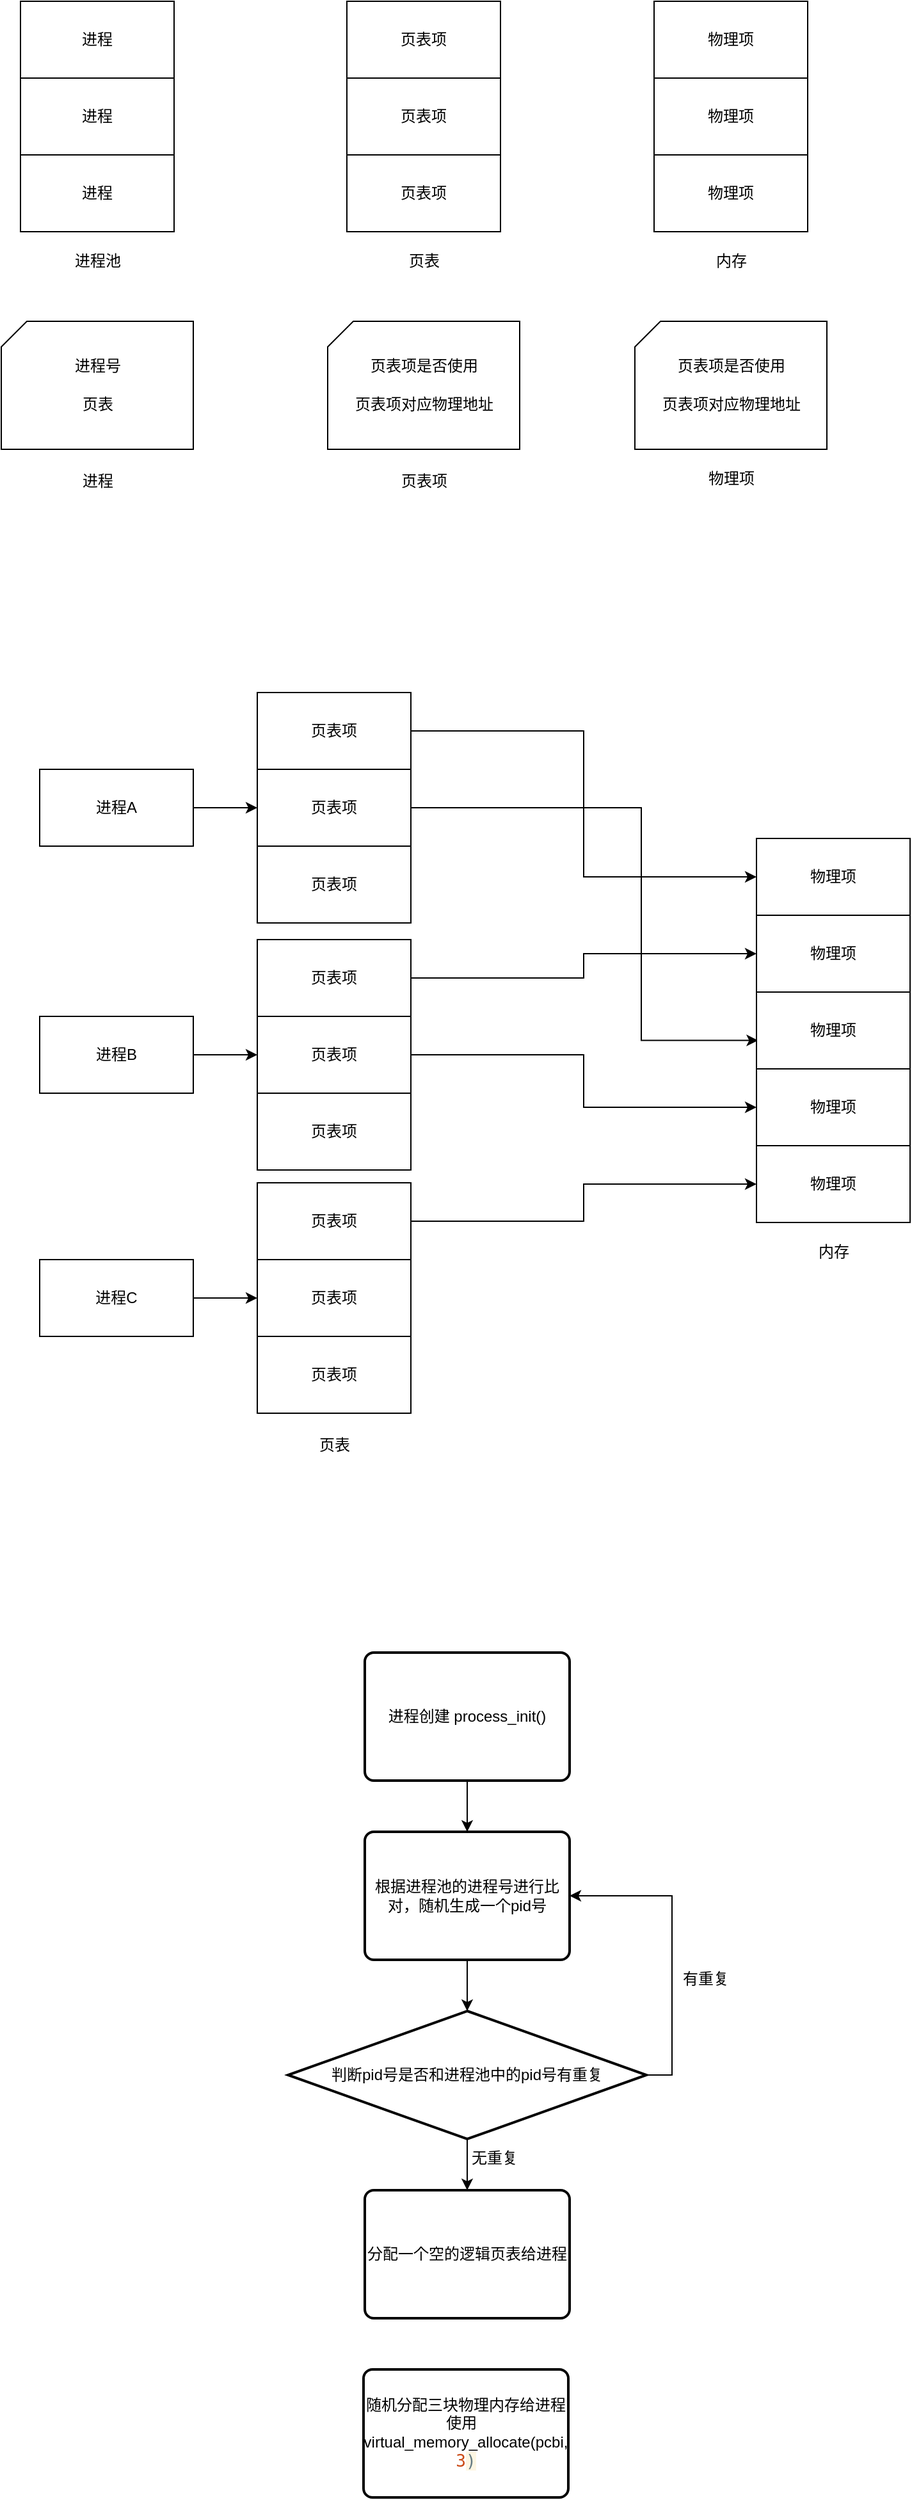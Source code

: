 <mxfile version="21.3.8" type="github">
  <diagram name="第 1 页" id="-mfvTthw-SUDOjtEu3mz">
    <mxGraphModel dx="1482" dy="851" grid="1" gridSize="10" guides="1" tooltips="1" connect="1" arrows="1" fold="1" page="1" pageScale="1" pageWidth="827" pageHeight="1169" math="0" shadow="0">
      <root>
        <mxCell id="0" />
        <mxCell id="1" parent="0" />
        <mxCell id="idszwqQ4nI7IREMOGc7D-8" style="edgeStyle=orthogonalEdgeStyle;rounded=0;orthogonalLoop=1;jettySize=auto;html=1;exitX=0.5;exitY=1;exitDx=0;exitDy=0;entryX=0.5;entryY=0;entryDx=0;entryDy=0;" edge="1" parent="1" source="PntOGYXPpVTHospnAs3C-1" target="PntOGYXPpVTHospnAs3C-64">
          <mxGeometry relative="1" as="geometry" />
        </mxCell>
        <mxCell id="PntOGYXPpVTHospnAs3C-1" value="进程创建 process_init()" style="rounded=1;whiteSpace=wrap;html=1;absoluteArcSize=1;arcSize=14;strokeWidth=2;" parent="1" vertex="1">
          <mxGeometry x="334" y="1360" width="160" height="100" as="geometry" />
        </mxCell>
        <mxCell id="PntOGYXPpVTHospnAs3C-3" value="" style="verticalLabelPosition=bottom;verticalAlign=top;html=1;shape=card;whiteSpace=wrap;size=20;arcSize=12;" parent="1" vertex="1">
          <mxGeometry x="50" y="320" width="150" height="100" as="geometry" />
        </mxCell>
        <mxCell id="PntOGYXPpVTHospnAs3C-4" value="进程" style="text;html=1;align=center;verticalAlign=middle;resizable=0;points=[];autosize=1;strokeColor=none;fillColor=none;" parent="1" vertex="1">
          <mxGeometry x="100" y="430" width="50" height="30" as="geometry" />
        </mxCell>
        <mxCell id="PntOGYXPpVTHospnAs3C-5" value="进程号" style="text;html=1;align=center;verticalAlign=middle;resizable=0;points=[];autosize=1;strokeColor=none;fillColor=none;" parent="1" vertex="1">
          <mxGeometry x="95" y="340" width="60" height="30" as="geometry" />
        </mxCell>
        <mxCell id="PntOGYXPpVTHospnAs3C-6" value="页表" style="text;html=1;align=center;verticalAlign=middle;resizable=0;points=[];autosize=1;strokeColor=none;fillColor=none;" parent="1" vertex="1">
          <mxGeometry x="100" y="370" width="50" height="30" as="geometry" />
        </mxCell>
        <mxCell id="PntOGYXPpVTHospnAs3C-8" value="" style="verticalLabelPosition=bottom;verticalAlign=top;html=1;shape=card;whiteSpace=wrap;size=20;arcSize=12;" parent="1" vertex="1">
          <mxGeometry x="305" y="320" width="150" height="100" as="geometry" />
        </mxCell>
        <mxCell id="PntOGYXPpVTHospnAs3C-9" value="页表项" style="text;html=1;align=center;verticalAlign=middle;resizable=0;points=[];autosize=1;strokeColor=none;fillColor=none;" parent="1" vertex="1">
          <mxGeometry x="350" y="430" width="60" height="30" as="geometry" />
        </mxCell>
        <mxCell id="PntOGYXPpVTHospnAs3C-10" value="页表项是否使用" style="text;html=1;align=center;verticalAlign=middle;resizable=0;points=[];autosize=1;strokeColor=none;fillColor=none;" parent="1" vertex="1">
          <mxGeometry x="325" y="340" width="110" height="30" as="geometry" />
        </mxCell>
        <mxCell id="PntOGYXPpVTHospnAs3C-11" value="页表项对应物理地址" style="text;html=1;align=center;verticalAlign=middle;resizable=0;points=[];autosize=1;strokeColor=none;fillColor=none;" parent="1" vertex="1">
          <mxGeometry x="315" y="370" width="130" height="30" as="geometry" />
        </mxCell>
        <mxCell id="PntOGYXPpVTHospnAs3C-12" value="页表项" style="rounded=0;whiteSpace=wrap;html=1;" parent="1" vertex="1">
          <mxGeometry x="320" y="70" width="120" height="60" as="geometry" />
        </mxCell>
        <mxCell id="PntOGYXPpVTHospnAs3C-13" value="页表项" style="rounded=0;whiteSpace=wrap;html=1;" parent="1" vertex="1">
          <mxGeometry x="320" y="130" width="120" height="60" as="geometry" />
        </mxCell>
        <mxCell id="PntOGYXPpVTHospnAs3C-14" value="页表项" style="rounded=0;whiteSpace=wrap;html=1;" parent="1" vertex="1">
          <mxGeometry x="320" y="190" width="120" height="60" as="geometry" />
        </mxCell>
        <mxCell id="PntOGYXPpVTHospnAs3C-15" value="页表" style="text;html=1;align=center;verticalAlign=middle;resizable=0;points=[];autosize=1;strokeColor=none;fillColor=none;" parent="1" vertex="1">
          <mxGeometry x="355" y="258" width="50" height="30" as="geometry" />
        </mxCell>
        <mxCell id="PntOGYXPpVTHospnAs3C-16" value="物理项" style="rounded=0;whiteSpace=wrap;html=1;" parent="1" vertex="1">
          <mxGeometry x="560" y="70" width="120" height="60" as="geometry" />
        </mxCell>
        <mxCell id="PntOGYXPpVTHospnAs3C-17" value="物理项" style="rounded=0;whiteSpace=wrap;html=1;" parent="1" vertex="1">
          <mxGeometry x="560" y="130" width="120" height="60" as="geometry" />
        </mxCell>
        <mxCell id="PntOGYXPpVTHospnAs3C-18" value="物理项" style="rounded=0;whiteSpace=wrap;html=1;" parent="1" vertex="1">
          <mxGeometry x="560" y="190" width="120" height="60" as="geometry" />
        </mxCell>
        <mxCell id="PntOGYXPpVTHospnAs3C-19" value="内存" style="text;html=1;align=center;verticalAlign=middle;resizable=0;points=[];autosize=1;strokeColor=none;fillColor=none;" parent="1" vertex="1">
          <mxGeometry x="595" y="258" width="50" height="30" as="geometry" />
        </mxCell>
        <mxCell id="PntOGYXPpVTHospnAs3C-20" value="" style="verticalLabelPosition=bottom;verticalAlign=top;html=1;shape=card;whiteSpace=wrap;size=20;arcSize=12;" parent="1" vertex="1">
          <mxGeometry x="545" y="320" width="150" height="100" as="geometry" />
        </mxCell>
        <mxCell id="PntOGYXPpVTHospnAs3C-21" value="页表项是否使用" style="text;html=1;align=center;verticalAlign=middle;resizable=0;points=[];autosize=1;strokeColor=none;fillColor=none;" parent="1" vertex="1">
          <mxGeometry x="565" y="340" width="110" height="30" as="geometry" />
        </mxCell>
        <mxCell id="PntOGYXPpVTHospnAs3C-22" value="页表项对应物理地址" style="text;html=1;align=center;verticalAlign=middle;resizable=0;points=[];autosize=1;strokeColor=none;fillColor=none;" parent="1" vertex="1">
          <mxGeometry x="555" y="370" width="130" height="30" as="geometry" />
        </mxCell>
        <mxCell id="PntOGYXPpVTHospnAs3C-23" value="进程" style="rounded=0;whiteSpace=wrap;html=1;" parent="1" vertex="1">
          <mxGeometry x="65" y="70" width="120" height="60" as="geometry" />
        </mxCell>
        <mxCell id="PntOGYXPpVTHospnAs3C-24" value="进程" style="rounded=0;whiteSpace=wrap;html=1;" parent="1" vertex="1">
          <mxGeometry x="65" y="130" width="120" height="60" as="geometry" />
        </mxCell>
        <mxCell id="PntOGYXPpVTHospnAs3C-25" value="进程" style="rounded=0;whiteSpace=wrap;html=1;" parent="1" vertex="1">
          <mxGeometry x="65" y="190" width="120" height="60" as="geometry" />
        </mxCell>
        <mxCell id="PntOGYXPpVTHospnAs3C-26" value="进程池" style="text;html=1;align=center;verticalAlign=middle;resizable=0;points=[];autosize=1;strokeColor=none;fillColor=none;" parent="1" vertex="1">
          <mxGeometry x="95" y="258" width="60" height="30" as="geometry" />
        </mxCell>
        <mxCell id="PntOGYXPpVTHospnAs3C-28" value="物理项" style="text;html=1;align=center;verticalAlign=middle;resizable=0;points=[];autosize=1;strokeColor=none;fillColor=none;" parent="1" vertex="1">
          <mxGeometry x="590" y="428" width="60" height="30" as="geometry" />
        </mxCell>
        <mxCell id="PntOGYXPpVTHospnAs3C-45" style="edgeStyle=orthogonalEdgeStyle;rounded=0;orthogonalLoop=1;jettySize=auto;html=1;exitX=1;exitY=0.5;exitDx=0;exitDy=0;entryX=0;entryY=0.5;entryDx=0;entryDy=0;" parent="1" source="PntOGYXPpVTHospnAs3C-33" target="PntOGYXPpVTHospnAs3C-42" edge="1">
          <mxGeometry relative="1" as="geometry" />
        </mxCell>
        <mxCell id="PntOGYXPpVTHospnAs3C-33" value="页表项" style="rounded=0;whiteSpace=wrap;html=1;" parent="1" vertex="1">
          <mxGeometry x="250" y="610" width="120" height="60" as="geometry" />
        </mxCell>
        <mxCell id="PntOGYXPpVTHospnAs3C-46" style="edgeStyle=orthogonalEdgeStyle;rounded=0;orthogonalLoop=1;jettySize=auto;html=1;exitX=1;exitY=0.5;exitDx=0;exitDy=0;entryX=0.01;entryY=0.63;entryDx=0;entryDy=0;entryPerimeter=0;" parent="1" source="PntOGYXPpVTHospnAs3C-34" target="PntOGYXPpVTHospnAs3C-37" edge="1">
          <mxGeometry relative="1" as="geometry">
            <Array as="points">
              <mxPoint x="550" y="700" />
              <mxPoint x="550" y="882" />
            </Array>
          </mxGeometry>
        </mxCell>
        <mxCell id="PntOGYXPpVTHospnAs3C-34" value="页表项" style="rounded=0;whiteSpace=wrap;html=1;" parent="1" vertex="1">
          <mxGeometry x="250" y="670" width="120" height="60" as="geometry" />
        </mxCell>
        <mxCell id="PntOGYXPpVTHospnAs3C-35" value="页表项" style="rounded=0;whiteSpace=wrap;html=1;" parent="1" vertex="1">
          <mxGeometry x="250" y="730" width="120" height="60" as="geometry" />
        </mxCell>
        <mxCell id="PntOGYXPpVTHospnAs3C-36" value="页表" style="text;html=1;align=center;verticalAlign=middle;resizable=0;points=[];autosize=1;strokeColor=none;fillColor=none;" parent="1" vertex="1">
          <mxGeometry x="285" y="800" width="50" height="30" as="geometry" />
        </mxCell>
        <mxCell id="PntOGYXPpVTHospnAs3C-37" value="物理项" style="rounded=0;whiteSpace=wrap;html=1;" parent="1" vertex="1">
          <mxGeometry x="640" y="844" width="120" height="60" as="geometry" />
        </mxCell>
        <mxCell id="PntOGYXPpVTHospnAs3C-38" value="物理项" style="rounded=0;whiteSpace=wrap;html=1;" parent="1" vertex="1">
          <mxGeometry x="640" y="904" width="120" height="60" as="geometry" />
        </mxCell>
        <mxCell id="PntOGYXPpVTHospnAs3C-39" value="物理项" style="rounded=0;whiteSpace=wrap;html=1;" parent="1" vertex="1">
          <mxGeometry x="640" y="964" width="120" height="60" as="geometry" />
        </mxCell>
        <mxCell id="PntOGYXPpVTHospnAs3C-40" value="内存" style="text;html=1;align=center;verticalAlign=middle;resizable=0;points=[];autosize=1;strokeColor=none;fillColor=none;" parent="1" vertex="1">
          <mxGeometry x="675" y="1032" width="50" height="30" as="geometry" />
        </mxCell>
        <mxCell id="PntOGYXPpVTHospnAs3C-41" value="物理项" style="rounded=0;whiteSpace=wrap;html=1;" parent="1" vertex="1">
          <mxGeometry x="640" y="784" width="120" height="60" as="geometry" />
        </mxCell>
        <mxCell id="PntOGYXPpVTHospnAs3C-42" value="物理项" style="rounded=0;whiteSpace=wrap;html=1;" parent="1" vertex="1">
          <mxGeometry x="640" y="724" width="120" height="60" as="geometry" />
        </mxCell>
        <mxCell id="PntOGYXPpVTHospnAs3C-44" style="edgeStyle=orthogonalEdgeStyle;rounded=0;orthogonalLoop=1;jettySize=auto;html=1;exitX=1;exitY=0.5;exitDx=0;exitDy=0;entryX=0;entryY=0.5;entryDx=0;entryDy=0;" parent="1" source="PntOGYXPpVTHospnAs3C-43" target="PntOGYXPpVTHospnAs3C-34" edge="1">
          <mxGeometry relative="1" as="geometry" />
        </mxCell>
        <mxCell id="PntOGYXPpVTHospnAs3C-43" value="进程A" style="whiteSpace=wrap;html=1;" parent="1" vertex="1">
          <mxGeometry x="80" y="670" width="120" height="60" as="geometry" />
        </mxCell>
        <mxCell id="PntOGYXPpVTHospnAs3C-53" style="edgeStyle=orthogonalEdgeStyle;rounded=0;orthogonalLoop=1;jettySize=auto;html=1;exitX=1;exitY=0.5;exitDx=0;exitDy=0;entryX=0;entryY=0.5;entryDx=0;entryDy=0;" parent="1" source="PntOGYXPpVTHospnAs3C-47" target="PntOGYXPpVTHospnAs3C-41" edge="1">
          <mxGeometry relative="1" as="geometry" />
        </mxCell>
        <mxCell id="PntOGYXPpVTHospnAs3C-47" value="页表项" style="rounded=0;whiteSpace=wrap;html=1;" parent="1" vertex="1">
          <mxGeometry x="250" y="803" width="120" height="60" as="geometry" />
        </mxCell>
        <mxCell id="PntOGYXPpVTHospnAs3C-54" style="edgeStyle=orthogonalEdgeStyle;rounded=0;orthogonalLoop=1;jettySize=auto;html=1;exitX=1;exitY=0.5;exitDx=0;exitDy=0;" parent="1" source="PntOGYXPpVTHospnAs3C-48" target="PntOGYXPpVTHospnAs3C-38" edge="1">
          <mxGeometry relative="1" as="geometry" />
        </mxCell>
        <mxCell id="PntOGYXPpVTHospnAs3C-48" value="页表项" style="rounded=0;whiteSpace=wrap;html=1;" parent="1" vertex="1">
          <mxGeometry x="250" y="863" width="120" height="60" as="geometry" />
        </mxCell>
        <mxCell id="PntOGYXPpVTHospnAs3C-49" value="页表项" style="rounded=0;whiteSpace=wrap;html=1;" parent="1" vertex="1">
          <mxGeometry x="250" y="923" width="120" height="60" as="geometry" />
        </mxCell>
        <mxCell id="PntOGYXPpVTHospnAs3C-51" style="edgeStyle=orthogonalEdgeStyle;rounded=0;orthogonalLoop=1;jettySize=auto;html=1;exitX=1;exitY=0.5;exitDx=0;exitDy=0;entryX=0;entryY=0.5;entryDx=0;entryDy=0;" parent="1" source="PntOGYXPpVTHospnAs3C-52" target="PntOGYXPpVTHospnAs3C-48" edge="1">
          <mxGeometry relative="1" as="geometry" />
        </mxCell>
        <mxCell id="PntOGYXPpVTHospnAs3C-52" value="进程B" style="whiteSpace=wrap;html=1;" parent="1" vertex="1">
          <mxGeometry x="80" y="863" width="120" height="60" as="geometry" />
        </mxCell>
        <mxCell id="PntOGYXPpVTHospnAs3C-55" value="页表" style="text;html=1;align=center;verticalAlign=middle;resizable=0;points=[];autosize=1;strokeColor=none;fillColor=none;" parent="1" vertex="1">
          <mxGeometry x="285" y="990" width="50" height="30" as="geometry" />
        </mxCell>
        <mxCell id="PntOGYXPpVTHospnAs3C-62" style="edgeStyle=orthogonalEdgeStyle;rounded=0;orthogonalLoop=1;jettySize=auto;html=1;exitX=1;exitY=0.5;exitDx=0;exitDy=0;entryX=0;entryY=0.5;entryDx=0;entryDy=0;" parent="1" source="PntOGYXPpVTHospnAs3C-56" target="PntOGYXPpVTHospnAs3C-39" edge="1">
          <mxGeometry relative="1" as="geometry" />
        </mxCell>
        <mxCell id="PntOGYXPpVTHospnAs3C-56" value="页表项" style="rounded=0;whiteSpace=wrap;html=1;" parent="1" vertex="1">
          <mxGeometry x="250" y="993" width="120" height="60" as="geometry" />
        </mxCell>
        <mxCell id="PntOGYXPpVTHospnAs3C-57" value="页表项" style="rounded=0;whiteSpace=wrap;html=1;" parent="1" vertex="1">
          <mxGeometry x="250" y="1053" width="120" height="60" as="geometry" />
        </mxCell>
        <mxCell id="PntOGYXPpVTHospnAs3C-58" value="页表项" style="rounded=0;whiteSpace=wrap;html=1;" parent="1" vertex="1">
          <mxGeometry x="250" y="1113" width="120" height="60" as="geometry" />
        </mxCell>
        <mxCell id="PntOGYXPpVTHospnAs3C-59" value="页表" style="text;html=1;align=center;verticalAlign=middle;resizable=0;points=[];autosize=1;strokeColor=none;fillColor=none;" parent="1" vertex="1">
          <mxGeometry x="285" y="1183" width="50" height="30" as="geometry" />
        </mxCell>
        <mxCell id="PntOGYXPpVTHospnAs3C-60" style="edgeStyle=orthogonalEdgeStyle;rounded=0;orthogonalLoop=1;jettySize=auto;html=1;exitX=1;exitY=0.5;exitDx=0;exitDy=0;entryX=0;entryY=0.5;entryDx=0;entryDy=0;" parent="1" source="PntOGYXPpVTHospnAs3C-61" target="PntOGYXPpVTHospnAs3C-57" edge="1">
          <mxGeometry relative="1" as="geometry" />
        </mxCell>
        <mxCell id="PntOGYXPpVTHospnAs3C-61" value="进程C" style="whiteSpace=wrap;html=1;" parent="1" vertex="1">
          <mxGeometry x="80" y="1053" width="120" height="60" as="geometry" />
        </mxCell>
        <mxCell id="idszwqQ4nI7IREMOGc7D-7" style="edgeStyle=orthogonalEdgeStyle;rounded=0;orthogonalLoop=1;jettySize=auto;html=1;exitX=0.5;exitY=1;exitDx=0;exitDy=0;entryX=0.5;entryY=0;entryDx=0;entryDy=0;entryPerimeter=0;" edge="1" parent="1" source="PntOGYXPpVTHospnAs3C-64" target="idszwqQ4nI7IREMOGc7D-2">
          <mxGeometry relative="1" as="geometry" />
        </mxCell>
        <mxCell id="PntOGYXPpVTHospnAs3C-64" value="根据进程池的进程号进行比对，随机生成一个pid号" style="rounded=1;whiteSpace=wrap;html=1;absoluteArcSize=1;arcSize=14;strokeWidth=2;" parent="1" vertex="1">
          <mxGeometry x="334" y="1500" width="160" height="100" as="geometry" />
        </mxCell>
        <mxCell id="PntOGYXPpVTHospnAs3C-66" value="分配一个空的逻辑页表给进程" style="rounded=1;whiteSpace=wrap;html=1;absoluteArcSize=1;arcSize=14;strokeWidth=2;" parent="1" vertex="1">
          <mxGeometry x="334" y="1780" width="160" height="100" as="geometry" />
        </mxCell>
        <mxCell id="idszwqQ4nI7IREMOGc7D-1" value="随机分配三块物理内存给进程使用&amp;nbsp;&amp;nbsp;&lt;br&gt;virtual_memory_allocate(pcbi, &lt;span style=&quot;font-family: &amp;quot;JetBrains Mono&amp;quot;, monospace; font-size: 9.8pt; color: rgb(203, 75, 22);&quot;&gt;3&lt;/span&gt;&lt;span style=&quot;background-color: rgb(253, 246, 227); color: rgb(101, 123, 131); font-family: &amp;quot;JetBrains Mono&amp;quot;, monospace; font-size: 9.8pt;&quot;&gt;)&lt;/span&gt;" style="rounded=1;whiteSpace=wrap;html=1;absoluteArcSize=1;arcSize=14;strokeWidth=2;" vertex="1" parent="1">
          <mxGeometry x="333" y="1920" width="160" height="100" as="geometry" />
        </mxCell>
        <mxCell id="idszwqQ4nI7IREMOGc7D-3" style="edgeStyle=orthogonalEdgeStyle;rounded=0;orthogonalLoop=1;jettySize=auto;html=1;exitX=1;exitY=0.5;exitDx=0;exitDy=0;exitPerimeter=0;entryX=1;entryY=0.5;entryDx=0;entryDy=0;" edge="1" parent="1" source="idszwqQ4nI7IREMOGc7D-2" target="PntOGYXPpVTHospnAs3C-64">
          <mxGeometry relative="1" as="geometry" />
        </mxCell>
        <mxCell id="idszwqQ4nI7IREMOGc7D-5" style="edgeStyle=orthogonalEdgeStyle;rounded=0;orthogonalLoop=1;jettySize=auto;html=1;exitX=0.5;exitY=1;exitDx=0;exitDy=0;exitPerimeter=0;entryX=0.5;entryY=0;entryDx=0;entryDy=0;" edge="1" parent="1" source="idszwqQ4nI7IREMOGc7D-2" target="PntOGYXPpVTHospnAs3C-66">
          <mxGeometry relative="1" as="geometry" />
        </mxCell>
        <mxCell id="idszwqQ4nI7IREMOGc7D-2" value="判断pid号是否和进程池中的pid号有重复" style="strokeWidth=2;html=1;shape=mxgraph.flowchart.decision;whiteSpace=wrap;" vertex="1" parent="1">
          <mxGeometry x="274" y="1640" width="280" height="100" as="geometry" />
        </mxCell>
        <mxCell id="idszwqQ4nI7IREMOGc7D-4" value="有重复" style="text;html=1;align=center;verticalAlign=middle;resizable=0;points=[];autosize=1;strokeColor=none;fillColor=none;" vertex="1" parent="1">
          <mxGeometry x="570" y="1600" width="60" height="30" as="geometry" />
        </mxCell>
        <mxCell id="idszwqQ4nI7IREMOGc7D-6" value="无重复" style="text;html=1;align=center;verticalAlign=middle;resizable=0;points=[];autosize=1;strokeColor=none;fillColor=none;" vertex="1" parent="1">
          <mxGeometry x="405" y="1740" width="60" height="30" as="geometry" />
        </mxCell>
      </root>
    </mxGraphModel>
  </diagram>
</mxfile>
